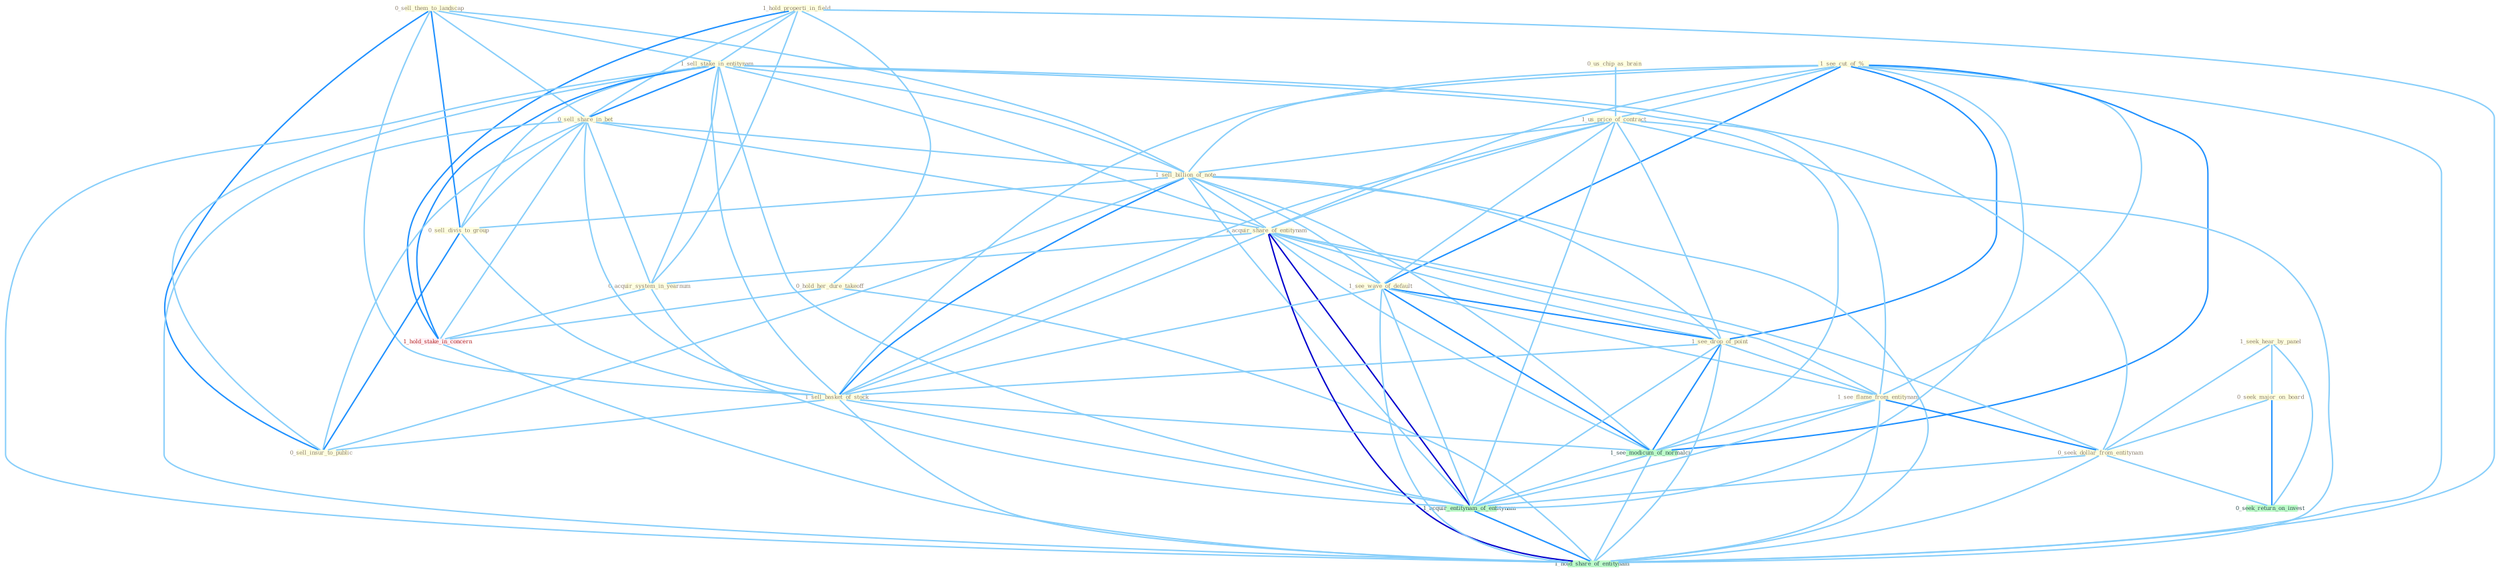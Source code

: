 Graph G{ 
    node
    [shape=polygon,style=filled,width=.5,height=.06,color="#BDFCC9",fixedsize=true,fontsize=4,
    fontcolor="#2f4f4f"];
    {node
    [color="#ffffe0", fontcolor="#8b7d6b"] "0_sell_them_to_landscap " "1_see_cut_of_% " "0_us_chip_as_brain " "1_us_price_of_contract " "1_seek_hear_by_panel " "1_hold_properti_in_field " "1_sell_stake_in_entitynam " "0_sell_share_in_bet " "0_hold_her_dure_takeoff " "1_sell_billion_of_note " "1_acquir_share_of_entitynam " "1_see_wave_of_default " "1_see_drop_of_point " "0_sell_divis_to_group " "1_sell_basket_of_stock " "0_seek_major_on_board " "1_see_flame_from_entitynam " "0_acquir_system_in_yearnum " "0_seek_dollar_from_entitynam " "0_sell_insur_to_public "}
{node [color="#fff0f5", fontcolor="#b22222"] "1_hold_stake_in_concern "}
edge [color="#B0E2FF"];

	"0_sell_them_to_landscap " -- "1_sell_stake_in_entitynam " [w="1", color="#87cefa" ];
	"0_sell_them_to_landscap " -- "0_sell_share_in_bet " [w="1", color="#87cefa" ];
	"0_sell_them_to_landscap " -- "1_sell_billion_of_note " [w="1", color="#87cefa" ];
	"0_sell_them_to_landscap " -- "0_sell_divis_to_group " [w="2", color="#1e90ff" , len=0.8];
	"0_sell_them_to_landscap " -- "1_sell_basket_of_stock " [w="1", color="#87cefa" ];
	"0_sell_them_to_landscap " -- "0_sell_insur_to_public " [w="2", color="#1e90ff" , len=0.8];
	"1_see_cut_of_% " -- "1_us_price_of_contract " [w="1", color="#87cefa" ];
	"1_see_cut_of_% " -- "1_sell_billion_of_note " [w="1", color="#87cefa" ];
	"1_see_cut_of_% " -- "1_acquir_share_of_entitynam " [w="1", color="#87cefa" ];
	"1_see_cut_of_% " -- "1_see_wave_of_default " [w="2", color="#1e90ff" , len=0.8];
	"1_see_cut_of_% " -- "1_see_drop_of_point " [w="2", color="#1e90ff" , len=0.8];
	"1_see_cut_of_% " -- "1_sell_basket_of_stock " [w="1", color="#87cefa" ];
	"1_see_cut_of_% " -- "1_see_flame_from_entitynam " [w="1", color="#87cefa" ];
	"1_see_cut_of_% " -- "1_see_modicum_of_normalci " [w="2", color="#1e90ff" , len=0.8];
	"1_see_cut_of_% " -- "1_acquir_entitynam_of_entitynam " [w="1", color="#87cefa" ];
	"1_see_cut_of_% " -- "1_hold_share_of_entitynam " [w="1", color="#87cefa" ];
	"0_us_chip_as_brain " -- "1_us_price_of_contract " [w="1", color="#87cefa" ];
	"1_us_price_of_contract " -- "1_sell_billion_of_note " [w="1", color="#87cefa" ];
	"1_us_price_of_contract " -- "1_acquir_share_of_entitynam " [w="1", color="#87cefa" ];
	"1_us_price_of_contract " -- "1_see_wave_of_default " [w="1", color="#87cefa" ];
	"1_us_price_of_contract " -- "1_see_drop_of_point " [w="1", color="#87cefa" ];
	"1_us_price_of_contract " -- "1_sell_basket_of_stock " [w="1", color="#87cefa" ];
	"1_us_price_of_contract " -- "1_see_modicum_of_normalci " [w="1", color="#87cefa" ];
	"1_us_price_of_contract " -- "1_acquir_entitynam_of_entitynam " [w="1", color="#87cefa" ];
	"1_us_price_of_contract " -- "1_hold_share_of_entitynam " [w="1", color="#87cefa" ];
	"1_seek_hear_by_panel " -- "0_seek_major_on_board " [w="1", color="#87cefa" ];
	"1_seek_hear_by_panel " -- "0_seek_dollar_from_entitynam " [w="1", color="#87cefa" ];
	"1_seek_hear_by_panel " -- "0_seek_return_on_invest " [w="1", color="#87cefa" ];
	"1_hold_properti_in_field " -- "1_sell_stake_in_entitynam " [w="1", color="#87cefa" ];
	"1_hold_properti_in_field " -- "0_sell_share_in_bet " [w="1", color="#87cefa" ];
	"1_hold_properti_in_field " -- "0_hold_her_dure_takeoff " [w="1", color="#87cefa" ];
	"1_hold_properti_in_field " -- "0_acquir_system_in_yearnum " [w="1", color="#87cefa" ];
	"1_hold_properti_in_field " -- "1_hold_stake_in_concern " [w="2", color="#1e90ff" , len=0.8];
	"1_hold_properti_in_field " -- "1_hold_share_of_entitynam " [w="1", color="#87cefa" ];
	"1_sell_stake_in_entitynam " -- "0_sell_share_in_bet " [w="2", color="#1e90ff" , len=0.8];
	"1_sell_stake_in_entitynam " -- "1_sell_billion_of_note " [w="1", color="#87cefa" ];
	"1_sell_stake_in_entitynam " -- "1_acquir_share_of_entitynam " [w="1", color="#87cefa" ];
	"1_sell_stake_in_entitynam " -- "0_sell_divis_to_group " [w="1", color="#87cefa" ];
	"1_sell_stake_in_entitynam " -- "1_sell_basket_of_stock " [w="1", color="#87cefa" ];
	"1_sell_stake_in_entitynam " -- "1_see_flame_from_entitynam " [w="1", color="#87cefa" ];
	"1_sell_stake_in_entitynam " -- "0_acquir_system_in_yearnum " [w="1", color="#87cefa" ];
	"1_sell_stake_in_entitynam " -- "0_seek_dollar_from_entitynam " [w="1", color="#87cefa" ];
	"1_sell_stake_in_entitynam " -- "0_sell_insur_to_public " [w="1", color="#87cefa" ];
	"1_sell_stake_in_entitynam " -- "1_hold_stake_in_concern " [w="2", color="#1e90ff" , len=0.8];
	"1_sell_stake_in_entitynam " -- "1_acquir_entitynam_of_entitynam " [w="1", color="#87cefa" ];
	"1_sell_stake_in_entitynam " -- "1_hold_share_of_entitynam " [w="1", color="#87cefa" ];
	"0_sell_share_in_bet " -- "1_sell_billion_of_note " [w="1", color="#87cefa" ];
	"0_sell_share_in_bet " -- "1_acquir_share_of_entitynam " [w="1", color="#87cefa" ];
	"0_sell_share_in_bet " -- "0_sell_divis_to_group " [w="1", color="#87cefa" ];
	"0_sell_share_in_bet " -- "1_sell_basket_of_stock " [w="1", color="#87cefa" ];
	"0_sell_share_in_bet " -- "0_acquir_system_in_yearnum " [w="1", color="#87cefa" ];
	"0_sell_share_in_bet " -- "0_sell_insur_to_public " [w="1", color="#87cefa" ];
	"0_sell_share_in_bet " -- "1_hold_stake_in_concern " [w="1", color="#87cefa" ];
	"0_sell_share_in_bet " -- "1_hold_share_of_entitynam " [w="1", color="#87cefa" ];
	"0_hold_her_dure_takeoff " -- "1_hold_stake_in_concern " [w="1", color="#87cefa" ];
	"0_hold_her_dure_takeoff " -- "1_hold_share_of_entitynam " [w="1", color="#87cefa" ];
	"1_sell_billion_of_note " -- "1_acquir_share_of_entitynam " [w="1", color="#87cefa" ];
	"1_sell_billion_of_note " -- "1_see_wave_of_default " [w="1", color="#87cefa" ];
	"1_sell_billion_of_note " -- "1_see_drop_of_point " [w="1", color="#87cefa" ];
	"1_sell_billion_of_note " -- "0_sell_divis_to_group " [w="1", color="#87cefa" ];
	"1_sell_billion_of_note " -- "1_sell_basket_of_stock " [w="2", color="#1e90ff" , len=0.8];
	"1_sell_billion_of_note " -- "0_sell_insur_to_public " [w="1", color="#87cefa" ];
	"1_sell_billion_of_note " -- "1_see_modicum_of_normalci " [w="1", color="#87cefa" ];
	"1_sell_billion_of_note " -- "1_acquir_entitynam_of_entitynam " [w="1", color="#87cefa" ];
	"1_sell_billion_of_note " -- "1_hold_share_of_entitynam " [w="1", color="#87cefa" ];
	"1_acquir_share_of_entitynam " -- "1_see_wave_of_default " [w="1", color="#87cefa" ];
	"1_acquir_share_of_entitynam " -- "1_see_drop_of_point " [w="1", color="#87cefa" ];
	"1_acquir_share_of_entitynam " -- "1_sell_basket_of_stock " [w="1", color="#87cefa" ];
	"1_acquir_share_of_entitynam " -- "1_see_flame_from_entitynam " [w="1", color="#87cefa" ];
	"1_acquir_share_of_entitynam " -- "0_acquir_system_in_yearnum " [w="1", color="#87cefa" ];
	"1_acquir_share_of_entitynam " -- "0_seek_dollar_from_entitynam " [w="1", color="#87cefa" ];
	"1_acquir_share_of_entitynam " -- "1_see_modicum_of_normalci " [w="1", color="#87cefa" ];
	"1_acquir_share_of_entitynam " -- "1_acquir_entitynam_of_entitynam " [w="3", color="#0000cd" , len=0.6];
	"1_acquir_share_of_entitynam " -- "1_hold_share_of_entitynam " [w="3", color="#0000cd" , len=0.6];
	"1_see_wave_of_default " -- "1_see_drop_of_point " [w="2", color="#1e90ff" , len=0.8];
	"1_see_wave_of_default " -- "1_sell_basket_of_stock " [w="1", color="#87cefa" ];
	"1_see_wave_of_default " -- "1_see_flame_from_entitynam " [w="1", color="#87cefa" ];
	"1_see_wave_of_default " -- "1_see_modicum_of_normalci " [w="2", color="#1e90ff" , len=0.8];
	"1_see_wave_of_default " -- "1_acquir_entitynam_of_entitynam " [w="1", color="#87cefa" ];
	"1_see_wave_of_default " -- "1_hold_share_of_entitynam " [w="1", color="#87cefa" ];
	"1_see_drop_of_point " -- "1_sell_basket_of_stock " [w="1", color="#87cefa" ];
	"1_see_drop_of_point " -- "1_see_flame_from_entitynam " [w="1", color="#87cefa" ];
	"1_see_drop_of_point " -- "1_see_modicum_of_normalci " [w="2", color="#1e90ff" , len=0.8];
	"1_see_drop_of_point " -- "1_acquir_entitynam_of_entitynam " [w="1", color="#87cefa" ];
	"1_see_drop_of_point " -- "1_hold_share_of_entitynam " [w="1", color="#87cefa" ];
	"0_sell_divis_to_group " -- "1_sell_basket_of_stock " [w="1", color="#87cefa" ];
	"0_sell_divis_to_group " -- "0_sell_insur_to_public " [w="2", color="#1e90ff" , len=0.8];
	"1_sell_basket_of_stock " -- "0_sell_insur_to_public " [w="1", color="#87cefa" ];
	"1_sell_basket_of_stock " -- "1_see_modicum_of_normalci " [w="1", color="#87cefa" ];
	"1_sell_basket_of_stock " -- "1_acquir_entitynam_of_entitynam " [w="1", color="#87cefa" ];
	"1_sell_basket_of_stock " -- "1_hold_share_of_entitynam " [w="1", color="#87cefa" ];
	"0_seek_major_on_board " -- "0_seek_dollar_from_entitynam " [w="1", color="#87cefa" ];
	"0_seek_major_on_board " -- "0_seek_return_on_invest " [w="2", color="#1e90ff" , len=0.8];
	"1_see_flame_from_entitynam " -- "0_seek_dollar_from_entitynam " [w="2", color="#1e90ff" , len=0.8];
	"1_see_flame_from_entitynam " -- "1_see_modicum_of_normalci " [w="1", color="#87cefa" ];
	"1_see_flame_from_entitynam " -- "1_acquir_entitynam_of_entitynam " [w="1", color="#87cefa" ];
	"1_see_flame_from_entitynam " -- "1_hold_share_of_entitynam " [w="1", color="#87cefa" ];
	"0_acquir_system_in_yearnum " -- "1_hold_stake_in_concern " [w="1", color="#87cefa" ];
	"0_acquir_system_in_yearnum " -- "1_acquir_entitynam_of_entitynam " [w="1", color="#87cefa" ];
	"0_seek_dollar_from_entitynam " -- "0_seek_return_on_invest " [w="1", color="#87cefa" ];
	"0_seek_dollar_from_entitynam " -- "1_acquir_entitynam_of_entitynam " [w="1", color="#87cefa" ];
	"0_seek_dollar_from_entitynam " -- "1_hold_share_of_entitynam " [w="1", color="#87cefa" ];
	"1_hold_stake_in_concern " -- "1_hold_share_of_entitynam " [w="1", color="#87cefa" ];
	"1_see_modicum_of_normalci " -- "1_acquir_entitynam_of_entitynam " [w="1", color="#87cefa" ];
	"1_see_modicum_of_normalci " -- "1_hold_share_of_entitynam " [w="1", color="#87cefa" ];
	"1_acquir_entitynam_of_entitynam " -- "1_hold_share_of_entitynam " [w="2", color="#1e90ff" , len=0.8];
}